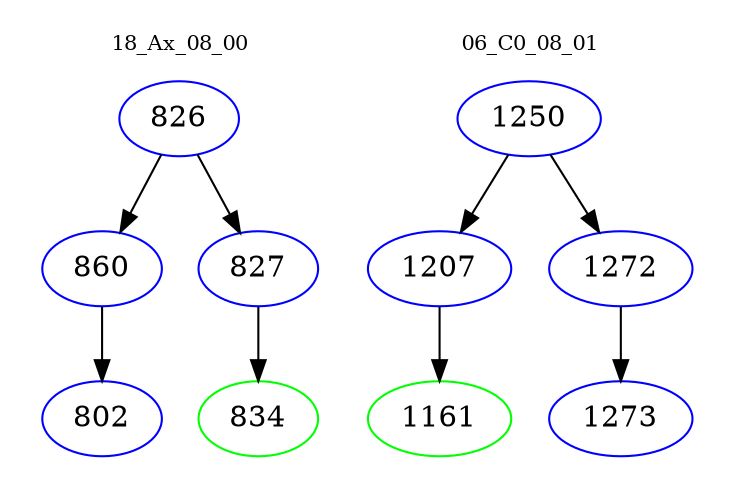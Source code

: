 digraph{
subgraph cluster_0 {
color = white
label = "18_Ax_08_00";
fontsize=10;
T0_826 [label="826", color="blue"]
T0_826 -> T0_860 [color="black"]
T0_860 [label="860", color="blue"]
T0_860 -> T0_802 [color="black"]
T0_802 [label="802", color="blue"]
T0_826 -> T0_827 [color="black"]
T0_827 [label="827", color="blue"]
T0_827 -> T0_834 [color="black"]
T0_834 [label="834", color="green"]
}
subgraph cluster_1 {
color = white
label = "06_C0_08_01";
fontsize=10;
T1_1250 [label="1250", color="blue"]
T1_1250 -> T1_1207 [color="black"]
T1_1207 [label="1207", color="blue"]
T1_1207 -> T1_1161 [color="black"]
T1_1161 [label="1161", color="green"]
T1_1250 -> T1_1272 [color="black"]
T1_1272 [label="1272", color="blue"]
T1_1272 -> T1_1273 [color="black"]
T1_1273 [label="1273", color="blue"]
}
}
